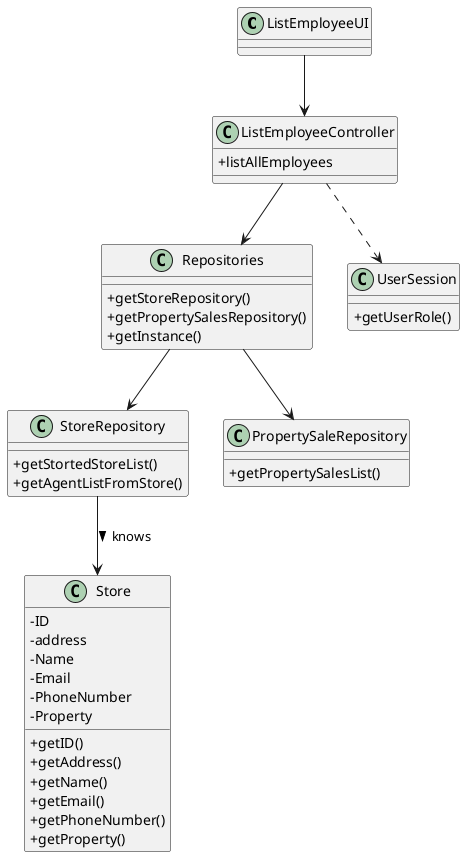 @startuml
skinparam classAttributeIconSize 0

class ListEmployeeUI {
}

class ListEmployeeController {
  +listAllEmployees
}
class Repositories {
 +getStoreRepository()
 +getPropertySalesRepository()
 +getInstance()
}

class StoreRepository{
 +getStortedStoreList()
 +getAgentListFromStore()
}

class Store{
    -ID
    -address
    -Name
    -Email
    -PhoneNumber
    -Property
    +getID()
    +getAddress()
    +getName()
    +getEmail()
    +getPhoneNumber()
    +getProperty()
}

class PropertySaleRepository {
    +getPropertySalesList()
}

class UserSession {
    +getUserRole()
}




ListEmployeeUI --> ListEmployeeController

ListEmployeeController --> Repositories

StoreRepository --> Store : knows >

Repositories --> StoreRepository
Repositories --> PropertySaleRepository

ListEmployeeController ..> UserSession

@enduml